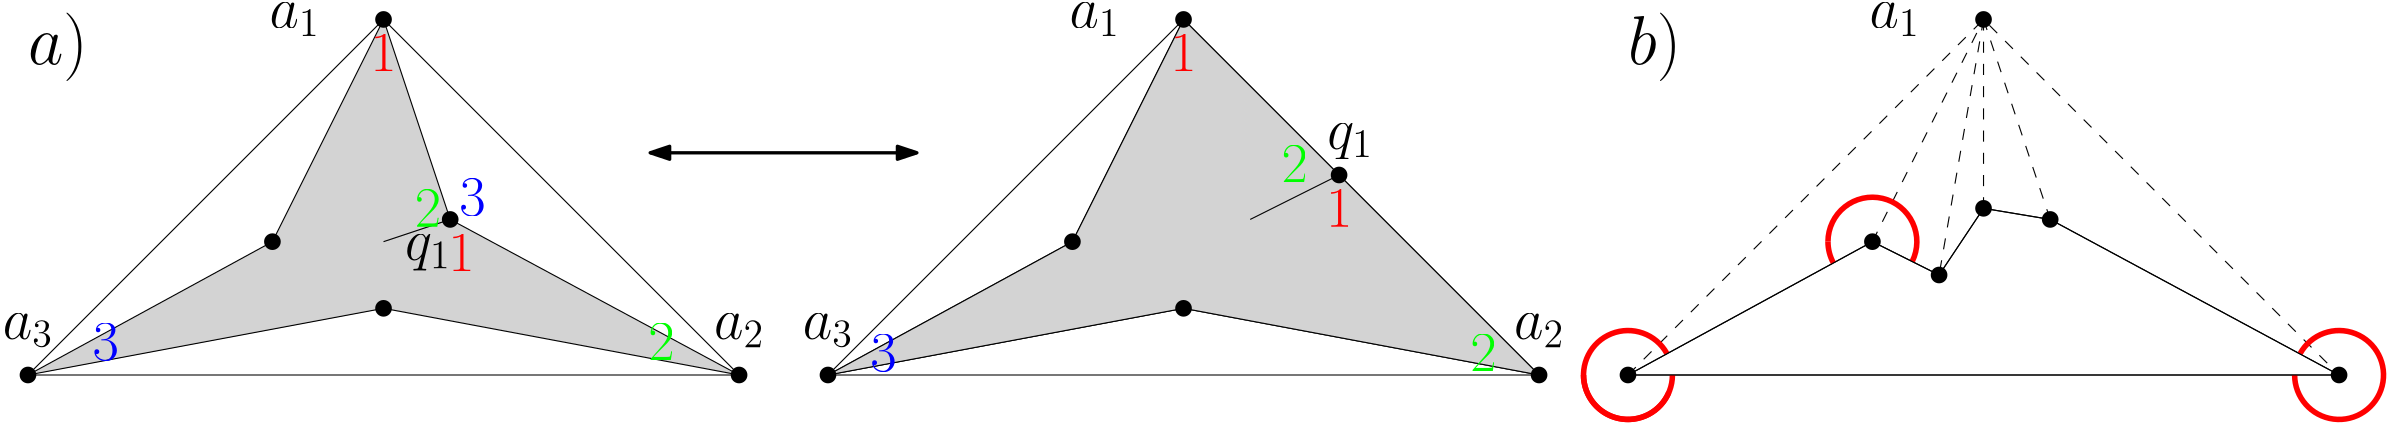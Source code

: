<?xml version="1.0"?>
<!DOCTYPE ipe SYSTEM "ipe.dtd">
<ipe version="70206" creator="Ipe 7.2.7">
<info created="D:20190702111832" modified="D:20190702154428"/>
<ipestyle name="basic">
<symbol name="arrow/arc(spx)">
<path stroke="sym-stroke" fill="sym-stroke" pen="sym-pen">
0 0 m
-1 0.333 l
-1 -0.333 l
h
</path>
</symbol>
<symbol name="arrow/farc(spx)">
<path stroke="sym-stroke" fill="white" pen="sym-pen">
0 0 m
-1 0.333 l
-1 -0.333 l
h
</path>
</symbol>
<symbol name="arrow/ptarc(spx)">
<path stroke="sym-stroke" fill="sym-stroke" pen="sym-pen">
0 0 m
-1 0.333 l
-0.8 0 l
-1 -0.333 l
h
</path>
</symbol>
<symbol name="arrow/fptarc(spx)">
<path stroke="sym-stroke" fill="white" pen="sym-pen">
0 0 m
-1 0.333 l
-0.8 0 l
-1 -0.333 l
h
</path>
</symbol>
<symbol name="mark/circle(sx)" transformations="translations">
<path fill="sym-stroke">
0.6 0 0 0.6 0 0 e
0.4 0 0 0.4 0 0 e
</path>
</symbol>
<symbol name="mark/disk(sx)" transformations="translations">
<path fill="sym-stroke">
0.6 0 0 0.6 0 0 e
</path>
</symbol>
<symbol name="mark/fdisk(sfx)" transformations="translations">
<group>
<path fill="sym-fill">
0.5 0 0 0.5 0 0 e
</path>
<path fill="sym-stroke" fillrule="eofill">
0.6 0 0 0.6 0 0 e
0.4 0 0 0.4 0 0 e
</path>
</group>
</symbol>
<symbol name="mark/box(sx)" transformations="translations">
<path fill="sym-stroke" fillrule="eofill">
-0.6 -0.6 m
0.6 -0.6 l
0.6 0.6 l
-0.6 0.6 l
h
-0.4 -0.4 m
0.4 -0.4 l
0.4 0.4 l
-0.4 0.4 l
h
</path>
</symbol>
<symbol name="mark/square(sx)" transformations="translations">
<path fill="sym-stroke">
-0.6 -0.6 m
0.6 -0.6 l
0.6 0.6 l
-0.6 0.6 l
h
</path>
</symbol>
<symbol name="mark/fsquare(sfx)" transformations="translations">
<group>
<path fill="sym-fill">
-0.5 -0.5 m
0.5 -0.5 l
0.5 0.5 l
-0.5 0.5 l
h
</path>
<path fill="sym-stroke" fillrule="eofill">
-0.6 -0.6 m
0.6 -0.6 l
0.6 0.6 l
-0.6 0.6 l
h
-0.4 -0.4 m
0.4 -0.4 l
0.4 0.4 l
-0.4 0.4 l
h
</path>
</group>
</symbol>
<symbol name="mark/cross(sx)" transformations="translations">
<group>
<path fill="sym-stroke">
-0.43 -0.57 m
0.57 0.43 l
0.43 0.57 l
-0.57 -0.43 l
h
</path>
<path fill="sym-stroke">
-0.43 0.57 m
0.57 -0.43 l
0.43 -0.57 l
-0.57 0.43 l
h
</path>
</group>
</symbol>
<symbol name="arrow/fnormal(spx)">
<path stroke="sym-stroke" fill="white" pen="sym-pen">
0 0 m
-1 0.333 l
-1 -0.333 l
h
</path>
</symbol>
<symbol name="arrow/pointed(spx)">
<path stroke="sym-stroke" fill="sym-stroke" pen="sym-pen">
0 0 m
-1 0.333 l
-0.8 0 l
-1 -0.333 l
h
</path>
</symbol>
<symbol name="arrow/fpointed(spx)">
<path stroke="sym-stroke" fill="white" pen="sym-pen">
0 0 m
-1 0.333 l
-0.8 0 l
-1 -0.333 l
h
</path>
</symbol>
<symbol name="arrow/linear(spx)">
<path stroke="sym-stroke" pen="sym-pen">
-1 0.333 m
0 0 l
-1 -0.333 l
</path>
</symbol>
<symbol name="arrow/fdouble(spx)">
<path stroke="sym-stroke" fill="white" pen="sym-pen">
0 0 m
-1 0.333 l
-1 -0.333 l
h
-1 0 m
-2 0.333 l
-2 -0.333 l
h
</path>
</symbol>
<symbol name="arrow/double(spx)">
<path stroke="sym-stroke" fill="sym-stroke" pen="sym-pen">
0 0 m
-1 0.333 l
-1 -0.333 l
h
-1 0 m
-2 0.333 l
-2 -0.333 l
h
</path>
</symbol>
<pen name="heavier" value="0.8"/>
<pen name="fat" value="1.2"/>
<pen name="ultrafat" value="2"/>
<symbolsize name="large" value="5"/>
<symbolsize name="small" value="2"/>
<symbolsize name="tiny" value="1.1"/>
<arrowsize name="large" value="10"/>
<arrowsize name="small" value="5"/>
<arrowsize name="tiny" value="3"/>
<color name="red" value="1 0 0"/>
<color name="green" value="0 1 0"/>
<color name="blue" value="0 0 1"/>
<color name="yellow" value="1 1 0"/>
<color name="orange" value="1 0.647 0"/>
<color name="gold" value="1 0.843 0"/>
<color name="purple" value="0.627 0.125 0.941"/>
<color name="gray" value="0.745"/>
<color name="brown" value="0.647 0.165 0.165"/>
<color name="navy" value="0 0 0.502"/>
<color name="pink" value="1 0.753 0.796"/>
<color name="seagreen" value="0.18 0.545 0.341"/>
<color name="turquoise" value="0.251 0.878 0.816"/>
<color name="violet" value="0.933 0.51 0.933"/>
<color name="darkblue" value="0 0 0.545"/>
<color name="darkcyan" value="0 0.545 0.545"/>
<color name="darkgray" value="0.663"/>
<color name="darkgreen" value="0 0.392 0"/>
<color name="darkmagenta" value="0.545 0 0.545"/>
<color name="darkorange" value="1 0.549 0"/>
<color name="darkred" value="0.545 0 0"/>
<color name="lightblue" value="0.678 0.847 0.902"/>
<color name="lightcyan" value="0.878 1 1"/>
<color name="lightgray" value="0.827"/>
<color name="lightgreen" value="0.565 0.933 0.565"/>
<color name="lightyellow" value="1 1 0.878"/>
<dashstyle name="dashed" value="[4] 0"/>
<dashstyle name="dotted" value="[1 3] 0"/>
<dashstyle name="dash dotted" value="[4 2 1 2] 0"/>
<dashstyle name="dash dot dotted" value="[4 2 1 2 1 2] 0"/>
<textsize name="large" value="\large"/>
<textsize name="Large" value="\Large"/>
<textsize name="LARGE" value="\LARGE"/>
<textsize name="huge" value="\huge"/>
<textsize name="Huge" value="\Huge"/>
<textsize name="small" value="\small"/>
<textsize name="footnote" value="\footnotesize"/>
<textsize name="tiny" value="\tiny"/>
<textstyle name="center" begin="\begin{center}" end="\end{center}"/>
<textstyle name="itemize" begin="\begin{itemize}" end="\end{itemize}"/>
<textstyle name="item" begin="\begin{itemize}\item{}" end="\end{itemize}"/>
<gridsize name="4 pts" value="4"/>
<gridsize name="8 pts (~3 mm)" value="8"/>
<gridsize name="16 pts (~6 mm)" value="16"/>
<gridsize name="32 pts (~12 mm)" value="32"/>
<gridsize name="10 pts (~3.5 mm)" value="10"/>
<gridsize name="20 pts (~7 mm)" value="20"/>
<gridsize name="14 pts (~5 mm)" value="14"/>
<gridsize name="28 pts (~10 mm)" value="28"/>
<gridsize name="56 pts (~20 mm)" value="56"/>
<anglesize name="90 deg" value="90"/>
<anglesize name="60 deg" value="60"/>
<anglesize name="45 deg" value="45"/>
<anglesize name="30 deg" value="30"/>
<anglesize name="22.5 deg" value="22.5"/>
<opacity name="10%" value="0.1"/>
<opacity name="30%" value="0.3"/>
<opacity name="50%" value="0.5"/>
<opacity name="75%" value="0.75"/>
<tiling name="falling" angle="-60" step="4" width="1"/>
<tiling name="rising" angle="30" step="4" width="1"/>
</ipestyle>
<page>
<layer name="alpha"/>
<view layers="alpha" active="alpha"/>
<path layer="alpha" matrix="1 0 0 1 -16 0" stroke="black">
320 384 m
448 512 l
576 384 l
320 384 l
</path>
<path matrix="1 0 0 1 -16 0" stroke="black" pen="fat" arrow="normal/normal" rarrow="normal/normal">
256 464 m
352 464 l
</path>
<text matrix="1 0 0 1 -16 0" transformations="translations" pos="128 512" stroke="black" type="label" width="18.142" height="8.896" depth="3.1" halign="center" valign="center" size="huge" style="math">a_1</text>
<text matrix="1 0 0 1 144 -112" transformations="translations" pos="128 512" stroke="black" type="label" width="18.142" height="8.896" depth="3.1" halign="center" valign="center" size="huge" style="math">a_2</text>
<text matrix="1 0 0 1 -112 -112" transformations="translations" pos="128 512" stroke="black" type="label" width="18.142" height="8.896" depth="3.1" halign="center" valign="center" size="huge" style="math">a_3
</text>
<path matrix="1 0 0 1 -16 0" stroke="black" fill="lightgray">
160 512 m
120 432 l
32 384 l
160 408 l
288 384 l
184 440 l
160 512 l
</path>
<path matrix="1 0 0 1 -16 0" stroke="black">
160 512 m
32 384 l
288 384 l
160 512 l
</path>
<use matrix="1 0 0 1 -16 0" name="mark/disk(sx)" pos="32 384" size="large" stroke="black"/>
<use matrix="1 0 0 1 -16 0" name="mark/disk(sx)" pos="120 432" size="large" stroke="black"/>
<use matrix="1 0 0 1 -16 0" name="mark/disk(sx)" pos="160 512" size="large" stroke="black"/>
<use matrix="1 0 0 1 -16 0" name="mark/disk(sx)" pos="184 440" size="large" stroke="black"/>
<use matrix="1 0 0 1 -16 0" name="mark/disk(sx)" pos="160 408" size="large" stroke="black"/>
<use matrix="1 0 0 1 -16 0" name="mark/disk(sx)" pos="288 384" size="large" stroke="black"/>
<path matrix="1 0 0 1 -16 0" stroke="black">
184 440 m
160 432 l
</path>
<text matrix="1 0 0 1 32 -84" transformations="translations" pos="128 512" stroke="black" type="label" width="16.492" height="8.894" depth="4.02" halign="center" valign="center" size="huge" style="math">q_1
</text>
<text matrix="1 0 0 1 16 -12" transformations="translations" pos="128 512" stroke="red" type="label" width="9.476" height="13.319" depth="0" halign="center" valign="center" size="huge" style="math">1</text>
<text matrix="1 0 0 1 48 -64" transformations="translations" pos="128 512" stroke="blue" type="label" width="9.476" height="13.319" depth="0" halign="center" valign="center" size="huge" style="math">3</text>
<text matrix="1 0 0 1 -84 -116" transformations="translations" pos="128 512" stroke="blue" type="label" width="9.476" height="13.319" depth="0" halign="center" valign="center" size="huge" style="math">3</text>
<text matrix="1 0 0 1 116 -116" transformations="translations" pos="128 512" stroke="green" type="label" width="9.476" height="13.319" depth="0" halign="center" valign="center" size="huge" style="math">2</text>
<text matrix="1 0 0 1 32 -68" transformations="translations" pos="128 512" stroke="green" type="label" width="9.476" height="13.319" depth="0" halign="center" valign="center" size="huge" style="math">2</text>
<text matrix="1 0 0 1 44 -84" transformations="translations" pos="128 512" stroke="red" type="label" width="9.476" height="13.319" depth="0" halign="center" valign="center" size="huge" style="math">1</text>
<path matrix="1 0 0 1 272 0" stroke="black" fill="lightgray">
160 512 m
120 432 l
32 384 l
160 408 l
288 384 l
184 440 l
160 512 l
</path>
<path matrix="1 0 0 1 -16 0" stroke="black" fill="lightgray">
448 512 m
576 384 l
448 408 l
320 384 l
408 432 l
448 512 l
</path>
<use matrix="1 0 0 1 -16 0" name="mark/disk(sx)" pos="448 512" size="large" stroke="black"/>
<use matrix="1 0 0 1 -16 0" name="mark/disk(sx)" pos="408 432" size="large" stroke="black"/>
<use matrix="1 0 0 1 -16 0" name="mark/disk(sx)" pos="320 384" size="large" stroke="black"/>
<use matrix="1 0 0 1 -16 0" name="mark/disk(sx)" pos="448 408" size="large" stroke="black"/>
<use matrix="1 0 0 1 -16 0" name="mark/disk(sx)" pos="576 384" size="large" stroke="black"/>
<use matrix="1 0 0 1 -16 0" name="mark/disk(sx)" pos="504 456" size="large" stroke="black"/>
<path matrix="1 0 0 1 -16 0" stroke="black">
504 456 m
472 440 l
472 440 l
</path>
<text matrix="1 0 0 1 364 -44" transformations="translations" pos="128 512" stroke="black" type="label" width="16.492" height="8.894" depth="4.02" halign="center" valign="center" size="huge" style="math">q_1</text>
<text matrix="1 0 0 1 360 -68" transformations="translations" pos="128 512" stroke="red" type="label" width="9.476" height="13.319" depth="0" halign="center" valign="center" size="huge" style="math">1</text>
<text matrix="1 0 0 1 344 -52" transformations="translations" pos="128 512" stroke="green" type="label" width="9.476" height="13.319" depth="0" halign="center" valign="center" size="huge" style="math">2</text>
<text matrix="1 0 0 1 304 -12" transformations="translations" pos="128 512" stroke="red" type="label" width="9.476" height="13.319" depth="0" halign="center" valign="center" size="huge" style="math">1</text>
<text matrix="1 0 0 1 412 -120" transformations="translations" pos="128 512" stroke="green" type="label" width="9.476" height="13.319" depth="0" halign="center" valign="center" size="huge" style="math">2</text>
<text matrix="1 0 0 1 196 -120" transformations="translations" pos="128 512" stroke="blue" type="label" width="9.476" height="13.319" depth="0" halign="center" valign="center" size="huge" style="math">3</text>
<text matrix="1 0 0 1 176 -112" transformations="translations" pos="128 512" stroke="black" type="label" width="18.142" height="8.896" depth="3.1" halign="center" valign="center" size="huge" style="math">a_3
</text>
<text matrix="1 0 0 1 272 0" transformations="translations" pos="128 512" stroke="black" type="label" width="18.142" height="8.896" depth="3.1" halign="center" valign="center" size="huge" style="math">a_1</text>
<text matrix="1 0 0 1 432 -112" transformations="translations" pos="128 512" stroke="black" type="label" width="18.142" height="8.896" depth="3.1" halign="center" valign="center" size="huge" style="math">a_2</text>
<path matrix="1 0 0 1 240 0" stroke="black">
352 384 m
608 384 l
</path>
<use matrix="1 0 0 1 240 0" name="mark/disk(sx)" pos="480 512" size="large" stroke="black"/>
<path matrix="1 0 0 1 240 0" stroke="black" dash="dashed">
352 384 m
480 512 l
608 384 l
</path>
<path matrix="1 0 0 1 240 0" stroke="black">
352 384 m
440 432 l
440 432 l
</path>
<path matrix="1 0 0 1 240 0" stroke="black">
608 384 m
504 440 l
</path>
<path matrix="1 0 0 1 240 0" stroke="black">
440 432 m
464 420 l
</path>
<path matrix="1 0 0 1 240 0" stroke="black">
464 420 m
480 444 l
</path>
<path matrix="1 0 0 1 240 0" stroke="black">
480 444 m
504 440 l
</path>
<path matrix="1 0 0 1 240 0" stroke="black" dash="dashed">
440 432 m
480 512 l
</path>
<path matrix="1 0 0 1 240 0" stroke="black" dash="dashed">
480 512 m
464 420 l
</path>
<path matrix="1 0 0 1 240 0" stroke="black" dash="dashed">
480 444 m
480 512 l
</path>
<path matrix="1 0 0 1 240 0" stroke="black" dash="dashed">
480 512 m
504 440 l
</path>
<use matrix="1 0 0 1 240 0" name="mark/disk(sx)" pos="352 384" size="large" stroke="black"/>
<use matrix="1 0 0 1 240 0" name="mark/disk(sx)" pos="440 432" size="large" stroke="black"/>
<use matrix="1 0 0 1 240 0" name="mark/disk(sx)" pos="464 420" size="large" stroke="black"/>
<use matrix="1 0 0 1 240 0" name="mark/disk(sx)" pos="480 444" size="large" stroke="black"/>
<use matrix="1 0 0 1 240 0" name="mark/disk(sx)" pos="504 440" size="large" stroke="black"/>
<use matrix="1 0 0 1 240 0" name="mark/disk(sx)" pos="608 384" size="large" stroke="black"/>
<text matrix="1 0 0 1 560 0" transformations="translations" pos="128 512" stroke="black" type="label" width="18.142" height="8.896" depth="3.1" halign="center" valign="center" size="huge" style="math">a_1</text>
<path matrix="1 0 0 1 224 0" stroke="red" pen="ultrafat">
384 384 m
16 0 0 -16 368 384 382 391.746 a
</path>
<path matrix="1 0 0 1 224 0" stroke="red" pen="ultrafat">
352 384 m
16 0 0 16 368 384 382.706 377.697 a
</path>
<path matrix="1 0 0 1 224 0" stroke="red" pen="ultrafat">
608 384 m
16 0 0 16 624 384 609.984 391.717 a
</path>
<path matrix="1 0 0 1 224 0" stroke="red" pen="ultrafat">
409.374 409.374 m
51.3437 0 0 51.3437 445.68 445.68 409.374 409.374 a
</path>
<path matrix="1 0 0 1 224 0" stroke="red" pen="ultrafat">
440 432 m
16 0 0 16 456 432 441.953 424.34 a
</path>
<path matrix="1 0 0 1 224 0" stroke="red" pen="ultrafat">
440 432 m
16 0 0 -16 456 432 470.327 424.878 a
</path>
<path matrix="1 0 0 1 224 0" stroke="black">
368 384 m
456 432 l
480 420 l
496 444 l
520 440 l
624 384 l
368 384 l
</path>
<text matrix="1 0 0 1 224 0" transformations="translations" pos="368 496" stroke="black" type="label" width="19.097" height="18.564" depth="6.18" valign="baseline" size="Huge" style="math">b)</text>
<text matrix="1 0 0 1 224 0" transformations="translations" pos="368 496" stroke="black" type="label" width="0" height="0" depth="0" valign="baseline"></text>
<text matrix="1 0 0 1 -352 0" transformations="translations" pos="368 496" stroke="black" type="label" width="21.518" height="18.564" depth="6.18" valign="baseline" size="Huge" style="math">a)</text>
</page>
</ipe>
